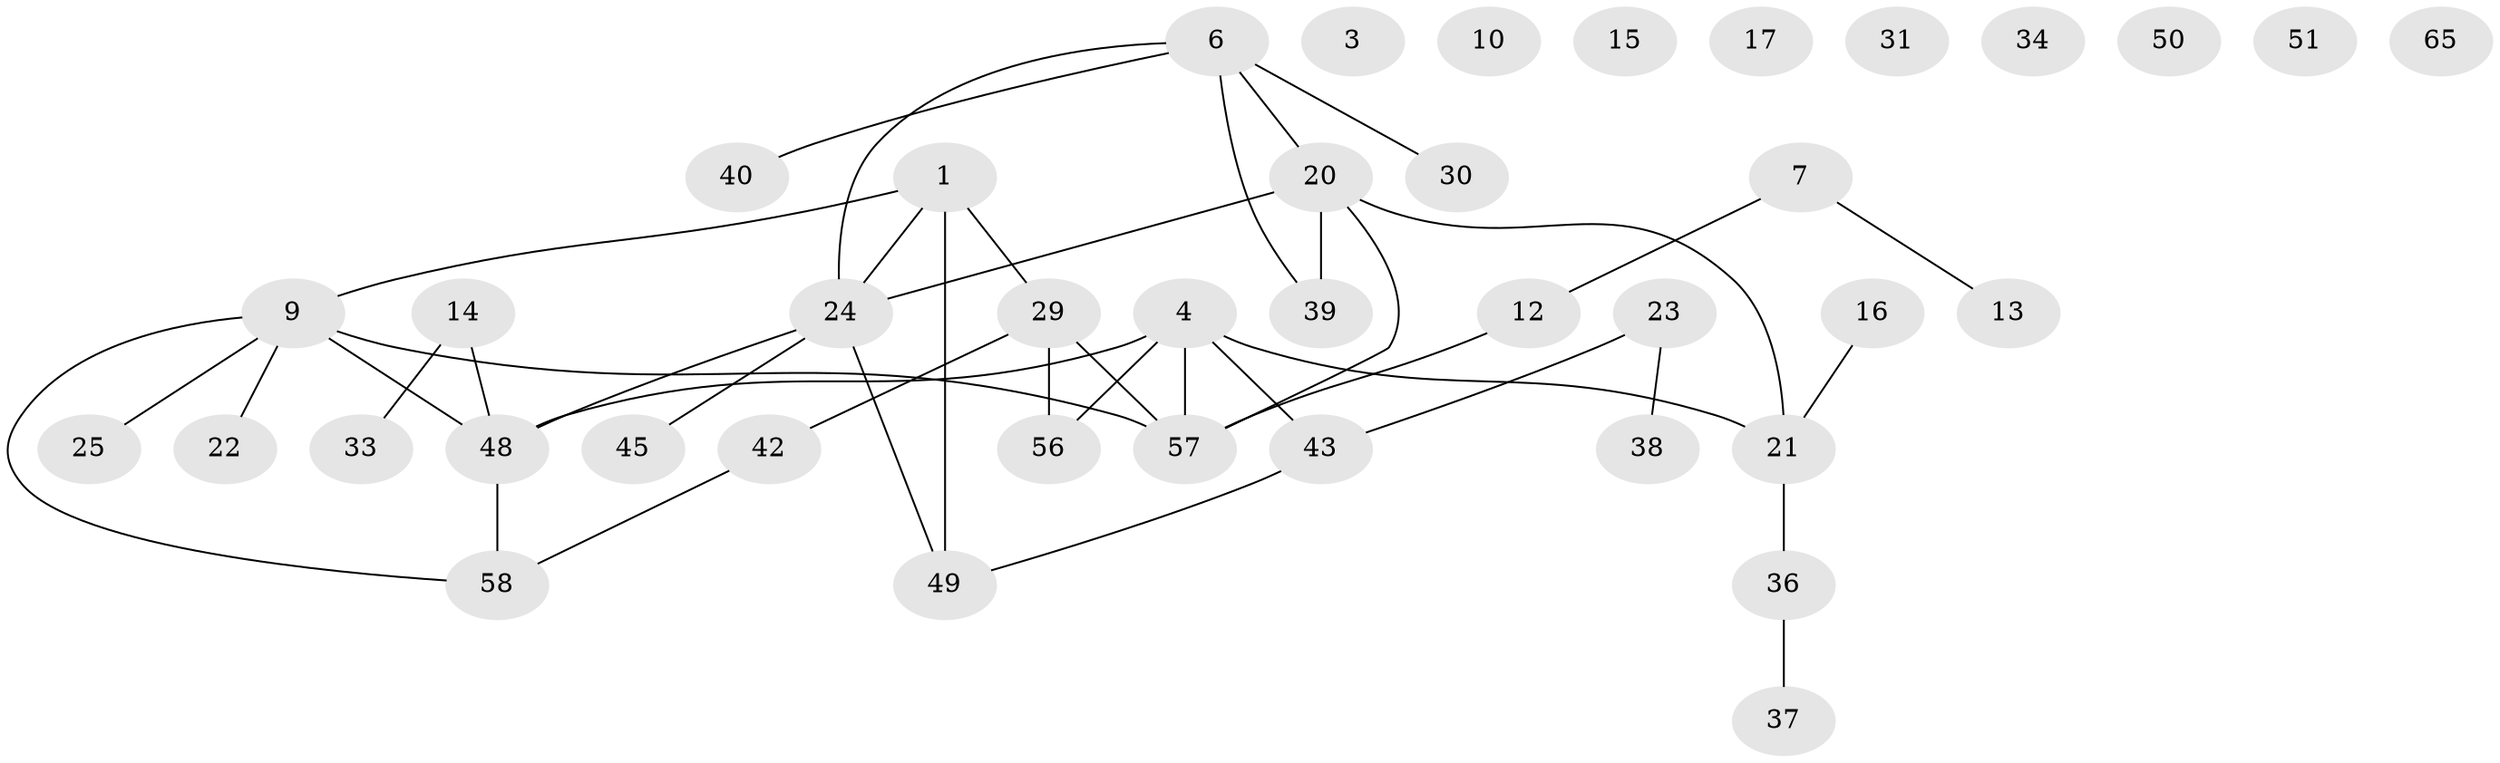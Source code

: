 // original degree distribution, {2: 0.31343283582089554, 0: 0.13432835820895522, 3: 0.16417910447761194, 1: 0.22388059701492538, 4: 0.08955223880597014, 5: 0.05970149253731343, 6: 0.014925373134328358}
// Generated by graph-tools (version 1.1) at 2025/16/03/04/25 18:16:27]
// undirected, 40 vertices, 42 edges
graph export_dot {
graph [start="1"]
  node [color=gray90,style=filled];
  1 [super="+2"];
  3;
  4 [super="+5+54"];
  6 [super="+63+19+8"];
  7;
  9 [super="+55+18"];
  10;
  12 [super="+46"];
  13 [super="+28"];
  14;
  15;
  16 [super="+47"];
  17;
  20 [super="+32+26"];
  21 [super="+61"];
  22;
  23 [super="+44"];
  24 [super="+27+59"];
  25;
  29 [super="+35+41"];
  30;
  31;
  33;
  34;
  36;
  37;
  38;
  39 [super="+60"];
  40;
  42;
  43;
  45;
  48 [super="+52"];
  49;
  50;
  51;
  56;
  57;
  58;
  65;
  1 -- 9;
  1 -- 24;
  1 -- 29;
  1 -- 49;
  4 -- 57 [weight=2];
  4 -- 48;
  4 -- 21;
  4 -- 56;
  4 -- 43;
  6 -- 24;
  6 -- 40;
  6 -- 20;
  6 -- 39;
  6 -- 30;
  7 -- 12;
  7 -- 13;
  9 -- 25;
  9 -- 48;
  9 -- 57;
  9 -- 58;
  9 -- 22;
  12 -- 57;
  14 -- 33;
  14 -- 48;
  16 -- 21;
  20 -- 39;
  20 -- 57;
  20 -- 21;
  20 -- 24;
  21 -- 36;
  23 -- 43;
  23 -- 38;
  24 -- 48;
  24 -- 49;
  24 -- 45;
  29 -- 42;
  29 -- 57;
  29 -- 56;
  36 -- 37;
  42 -- 58;
  43 -- 49;
  48 -- 58;
}
